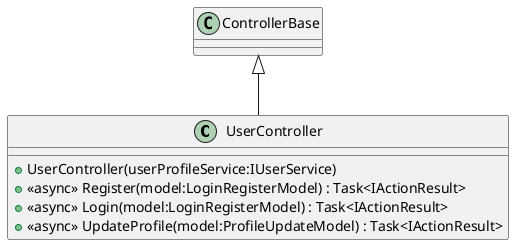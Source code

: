 @startuml
class UserController {
    + UserController(userProfileService:IUserService)
    + <<async>> Register(model:LoginRegisterModel) : Task<IActionResult>
    + <<async>> Login(model:LoginRegisterModel) : Task<IActionResult>
    + <<async>> UpdateProfile(model:ProfileUpdateModel) : Task<IActionResult>
}
ControllerBase <|-- UserController
@enduml
